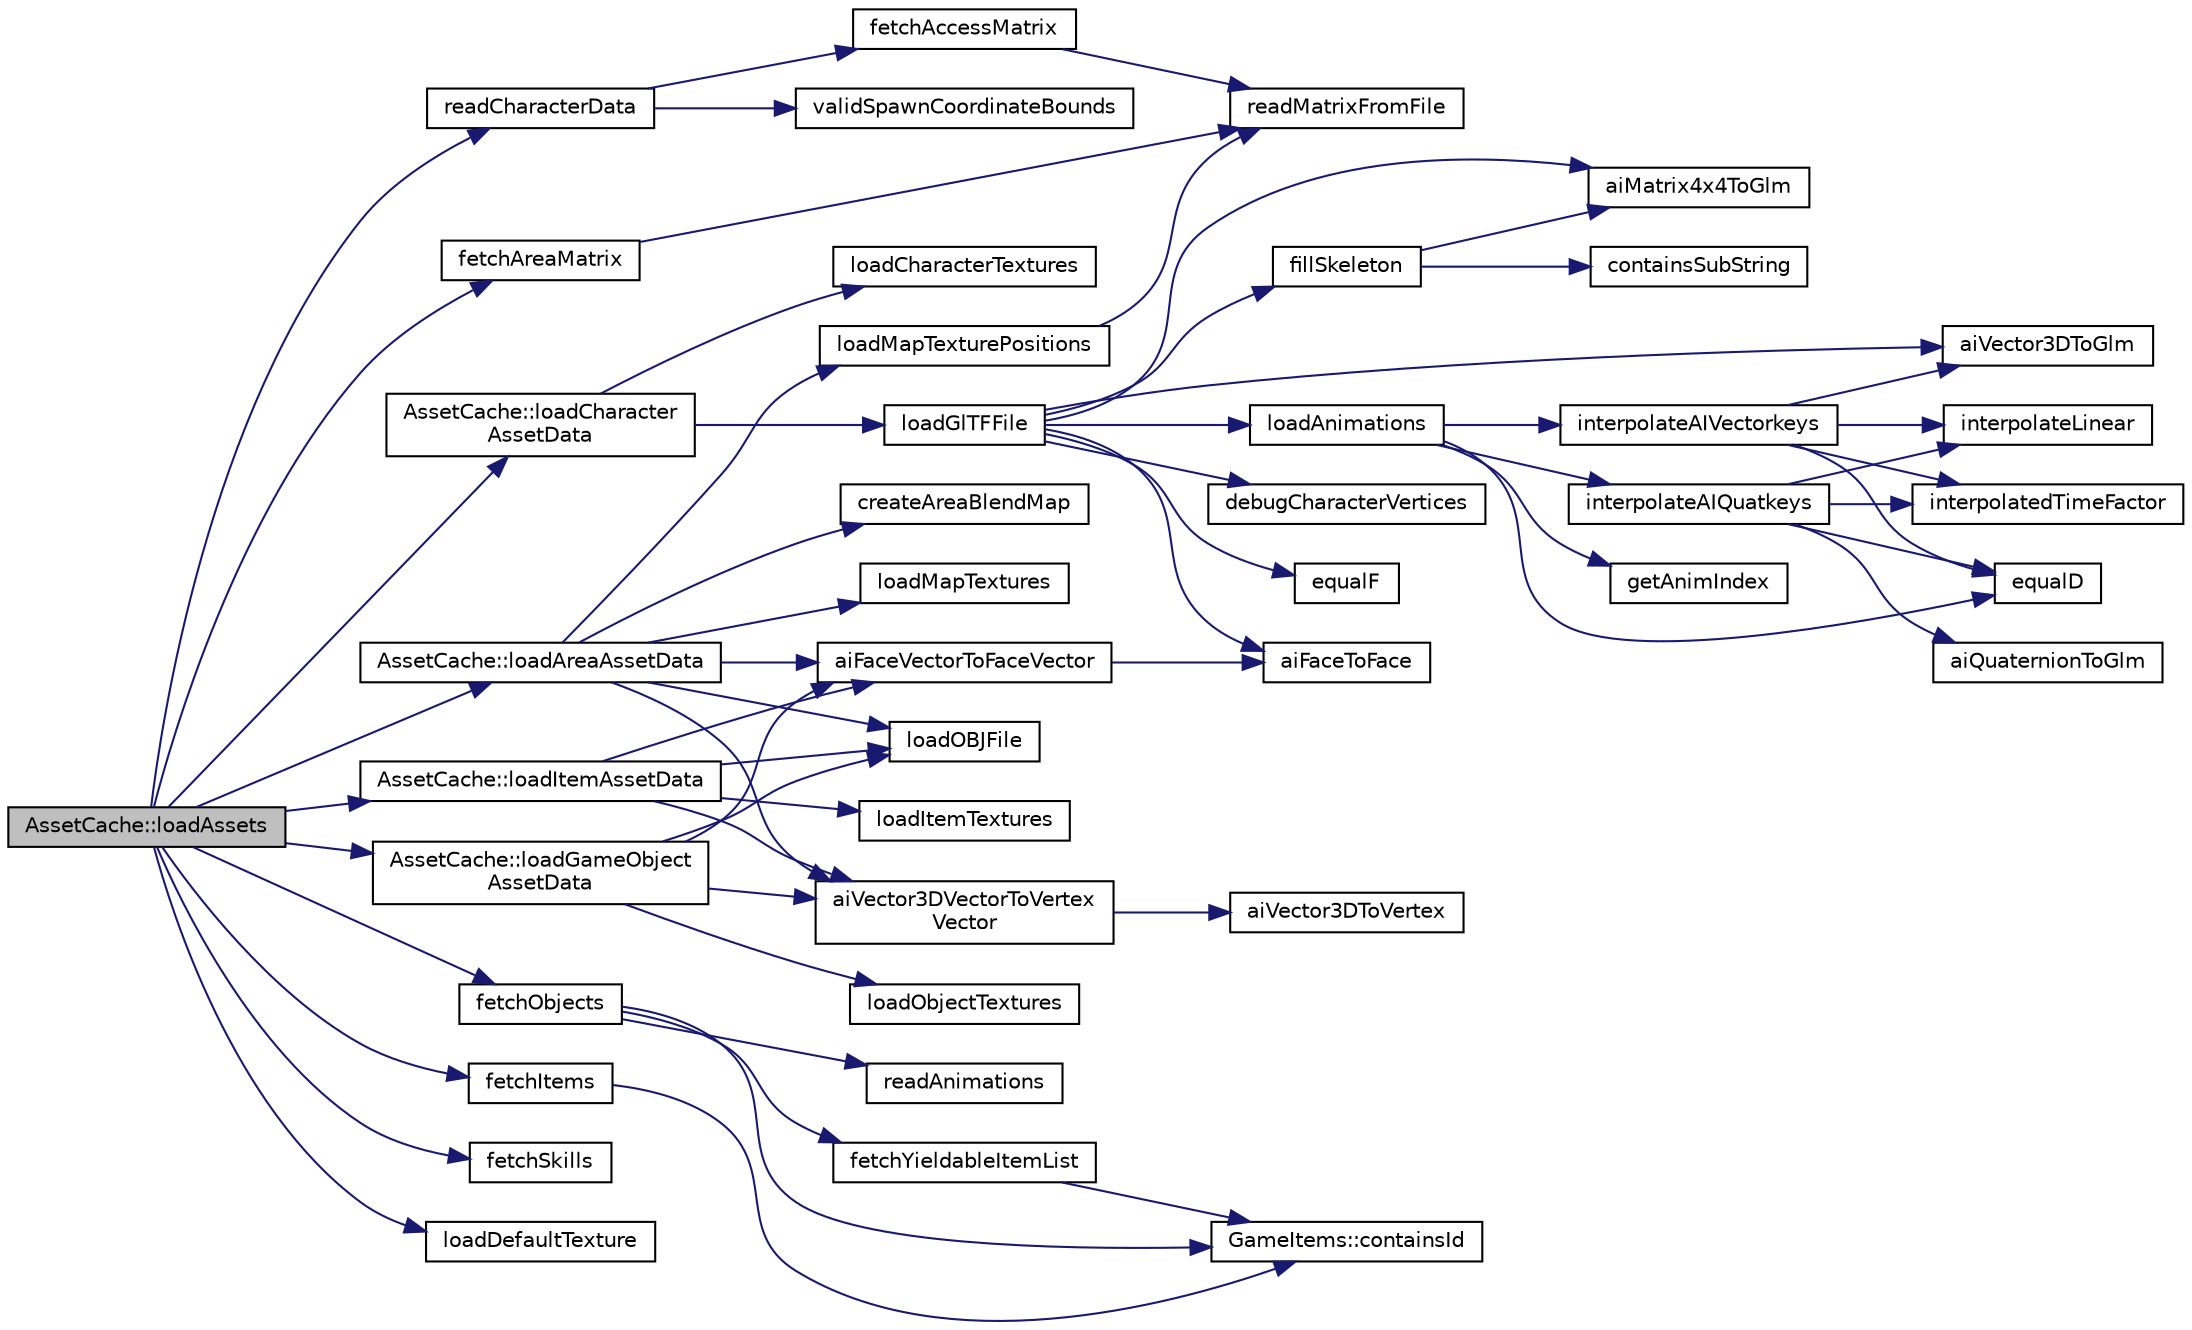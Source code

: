 digraph "AssetCache::loadAssets"
{
 // LATEX_PDF_SIZE
  edge [fontname="Helvetica",fontsize="10",labelfontname="Helvetica",labelfontsize="10"];
  node [fontname="Helvetica",fontsize="10",shape=record];
  rankdir="LR";
  Node1 [label="AssetCache::loadAssets",height=0.2,width=0.4,color="black", fillcolor="grey75", style="filled", fontcolor="black",tooltip="Loads all the assets into memory."];
  Node1 -> Node2 [color="midnightblue",fontsize="10",style="solid",fontname="Helvetica"];
  Node2 [label="fetchAreaMatrix",height=0.2,width=0.4,color="black", fillcolor="white", style="filled",URL="$MapReader_8cpp.html#a5f9a1f6a673ebfb7b7fd44bc2e6ef733",tooltip="Loads the area map from the given path."];
  Node2 -> Node3 [color="midnightblue",fontsize="10",style="solid",fontname="Helvetica"];
  Node3 [label="readMatrixFromFile",height=0.2,width=0.4,color="black", fillcolor="white", style="filled",URL="$rehtiLib_2assets_2reader_2src_2Utils_8cpp.html#aabe32cf7f7f2a7f7154cbceaeafb49a6",tooltip="Reads a matrix from a text file. Values should be separated by commas and rows by newlines."];
  Node1 -> Node4 [color="midnightblue",fontsize="10",style="solid",fontname="Helvetica"];
  Node4 [label="fetchItems",height=0.2,width=0.4,color="black", fillcolor="white", style="filled",URL="$ItemReader_8cpp.html#a286ea81c3d4e57928c83bbdbb69b21ad",tooltip="Reads items defined in the items.json file and returns them as a GameItems struct...."];
  Node4 -> Node5 [color="midnightblue",fontsize="10",style="solid",fontname="Helvetica"];
  Node5 [label="GameItems::containsId",height=0.2,width=0.4,color="black", fillcolor="white", style="filled",URL="$structGameItems.html#aa28c24034d12b17b9f85d9c46d9cb9a1",tooltip=" "];
  Node1 -> Node6 [color="midnightblue",fontsize="10",style="solid",fontname="Helvetica"];
  Node6 [label="fetchObjects",height=0.2,width=0.4,color="black", fillcolor="white", style="filled",URL="$ObjectReader_8cpp.html#ad6b3fd19ac4147a4760304254626b9fb",tooltip="Reads objects defined in the objects.json file and returns them as a GameObjects struct."];
  Node6 -> Node5 [color="midnightblue",fontsize="10",style="solid",fontname="Helvetica"];
  Node6 -> Node7 [color="midnightblue",fontsize="10",style="solid",fontname="Helvetica"];
  Node7 [label="fetchYieldableItemList",height=0.2,width=0.4,color="black", fillcolor="white", style="filled",URL="$ObjectReader_8cpp.html#a6bc2060dc73242d4623b68ae3dd96205",tooltip=" "];
  Node7 -> Node5 [color="midnightblue",fontsize="10",style="solid",fontname="Helvetica"];
  Node6 -> Node8 [color="midnightblue",fontsize="10",style="solid",fontname="Helvetica"];
  Node8 [label="readAnimations",height=0.2,width=0.4,color="black", fillcolor="white", style="filled",URL="$AnimationReader_8cpp.html#acf7a424ee8d40510f3a350fbfa9f282e",tooltip="Reads animations described in JSON file."];
  Node1 -> Node9 [color="midnightblue",fontsize="10",style="solid",fontname="Helvetica"];
  Node9 [label="fetchSkills",height=0.2,width=0.4,color="black", fillcolor="white", style="filled",URL="$SkillReader_8cpp.html#a91ba713ab4fead50c273429c4901350a",tooltip="Fetches the skills from the skills.json file and returns them as a map."];
  Node1 -> Node10 [color="midnightblue",fontsize="10",style="solid",fontname="Helvetica"];
  Node10 [label="AssetCache::loadAreaAssetData",height=0.2,width=0.4,color="black", fillcolor="white", style="filled",URL="$classAssetCache.html#a48a445aae3950de86b925f1c560236cc",tooltip="Loads the map area assets data."];
  Node10 -> Node11 [color="midnightblue",fontsize="10",style="solid",fontname="Helvetica"];
  Node11 [label="aiFaceVectorToFaceVector",height=0.2,width=0.4,color="black", fillcolor="white", style="filled",URL="$Assimp_8cpp.html#aaab18d6f2188530eb4622a96323262f0",tooltip="Convert vector of aiFace to vector of RehtiGraphics Faces."];
  Node11 -> Node12 [color="midnightblue",fontsize="10",style="solid",fontname="Helvetica"];
  Node12 [label="aiFaceToFace",height=0.2,width=0.4,color="black", fillcolor="white", style="filled",URL="$Assimp_8cpp.html#a7cbf60c3304e9dd0f4aa2171ec35c28f",tooltip="Convert aiFace to RehtiGraphics Face."];
  Node10 -> Node13 [color="midnightblue",fontsize="10",style="solid",fontname="Helvetica"];
  Node13 [label="aiVector3DVectorToVertex\lVector",height=0.2,width=0.4,color="black", fillcolor="white", style="filled",URL="$Assimp_8cpp.html#a9ddad02911e2eec37c2ade7bb7d97e3d",tooltip="Convert vector of aiVector3D to vector of Vertex."];
  Node13 -> Node14 [color="midnightblue",fontsize="10",style="solid",fontname="Helvetica"];
  Node14 [label="aiVector3DToVertex",height=0.2,width=0.4,color="black", fillcolor="white", style="filled",URL="$Assimp_8cpp.html#ad5612bf8567030f4f54822987bc925c4",tooltip="Convert aiVector3D to Vertex."];
  Node10 -> Node15 [color="midnightblue",fontsize="10",style="solid",fontname="Helvetica"];
  Node15 [label="createAreaBlendMap",height=0.2,width=0.4,color="black", fillcolor="white", style="filled",URL="$TextureReader_8cpp.html#a636fa7589e29d10011a40e3a81c7bca0",tooltip="Creates a blend map for one area. Blend map shows which texture is used on each tile."];
  Node10 -> Node16 [color="midnightblue",fontsize="10",style="solid",fontname="Helvetica"];
  Node16 [label="loadMapTexturePositions",height=0.2,width=0.4,color="black", fillcolor="white", style="filled",URL="$TextureReader_8cpp.html#a7f962298cc265201d8af32486a80494a",tooltip="Loads map texture positions. E.g. which tile contains which texture."];
  Node16 -> Node3 [color="midnightblue",fontsize="10",style="solid",fontname="Helvetica"];
  Node10 -> Node17 [color="midnightblue",fontsize="10",style="solid",fontname="Helvetica"];
  Node17 [label="loadMapTextures",height=0.2,width=0.4,color="black", fillcolor="white", style="filled",URL="$TextureReader_8cpp.html#a55f26d9ad46394d9d0dcaa236bf2c9d6",tooltip="Reads all different the map texture files."];
  Node10 -> Node18 [color="midnightblue",fontsize="10",style="solid",fontname="Helvetica"];
  Node18 [label="loadOBJFile",height=0.2,width=0.4,color="black", fillcolor="white", style="filled",URL="$Assimp_8cpp.html#ad1fec01f0d6059e5e66dcf2bd0840137",tooltip="Loads the object from the given path."];
  Node1 -> Node19 [color="midnightblue",fontsize="10",style="solid",fontname="Helvetica"];
  Node19 [label="AssetCache::loadCharacter\lAssetData",height=0.2,width=0.4,color="black", fillcolor="white", style="filled",URL="$classAssetCache.html#ad9b550b38f4ca4b4d1c5dadd54089ad9",tooltip="Loads the character assets data."];
  Node19 -> Node20 [color="midnightblue",fontsize="10",style="solid",fontname="Helvetica"];
  Node20 [label="loadCharacterTextures",height=0.2,width=0.4,color="black", fillcolor="white", style="filled",URL="$TextureReader_8cpp.html#ae3be27d093f96a2f64474704500ae822",tooltip="Reads all the character's textures into a map (key=filename, value=ImageData)"];
  Node19 -> Node21 [color="midnightblue",fontsize="10",style="solid",fontname="Helvetica"];
  Node21 [label="loadGlTFFile",height=0.2,width=0.4,color="black", fillcolor="white", style="filled",URL="$Assimp_8cpp.html#a815da1a9fca11840a96af6ddd1fafafc",tooltip="Loads the object from the given path."];
  Node21 -> Node12 [color="midnightblue",fontsize="10",style="solid",fontname="Helvetica"];
  Node21 -> Node22 [color="midnightblue",fontsize="10",style="solid",fontname="Helvetica"];
  Node22 [label="aiMatrix4x4ToGlm",height=0.2,width=0.4,color="black", fillcolor="white", style="filled",URL="$Assimp_8cpp.html#aec04d4c1442d730b5dd16bce0b52a876",tooltip="Convert aiMatrix4x4 to glm::mat4."];
  Node21 -> Node23 [color="midnightblue",fontsize="10",style="solid",fontname="Helvetica"];
  Node23 [label="aiVector3DToGlm",height=0.2,width=0.4,color="black", fillcolor="white", style="filled",URL="$Assimp_8cpp.html#af714162056ba854a84fa8ff6ee9ff516",tooltip="Convert aiVector3D to glm::vec3."];
  Node21 -> Node24 [color="midnightblue",fontsize="10",style="solid",fontname="Helvetica"];
  Node24 [label="debugCharacterVertices",height=0.2,width=0.4,color="black", fillcolor="white", style="filled",URL="$Assimp_8cpp.html#ac7d1323db3bfb183d6e70fab3f431ed6",tooltip="Prints out faulty vertices."];
  Node21 -> Node25 [color="midnightblue",fontsize="10",style="solid",fontname="Helvetica"];
  Node25 [label="equalF",height=0.2,width=0.4,color="black", fillcolor="white", style="filled",URL="$Assimp_8cpp.html#a34a35189f1598429dc9003c820683963",tooltip=" "];
  Node21 -> Node26 [color="midnightblue",fontsize="10",style="solid",fontname="Helvetica"];
  Node26 [label="fillSkeleton",height=0.2,width=0.4,color="black", fillcolor="white", style="filled",URL="$Assimp_8cpp.html#af47dad6267e81004b88347e762a705e6",tooltip="Fills the given vectors with hierarchy and bone data."];
  Node26 -> Node22 [color="midnightblue",fontsize="10",style="solid",fontname="Helvetica"];
  Node26 -> Node27 [color="midnightblue",fontsize="10",style="solid",fontname="Helvetica"];
  Node27 [label="containsSubString",height=0.2,width=0.4,color="black", fillcolor="white", style="filled",URL="$Assimp_8cpp.html#a2053055d0e1b287a09d0bd479030df01",tooltip=" "];
  Node21 -> Node28 [color="midnightblue",fontsize="10",style="solid",fontname="Helvetica"];
  Node28 [label="loadAnimations",height=0.2,width=0.4,color="black", fillcolor="white", style="filled",URL="$Assimp_8cpp.html#acb65074d785be3958ddb16a3865228d3",tooltip="Loads animations from the given scene."];
  Node28 -> Node29 [color="midnightblue",fontsize="10",style="solid",fontname="Helvetica"];
  Node29 [label="equalD",height=0.2,width=0.4,color="black", fillcolor="white", style="filled",URL="$Assimp_8cpp.html#a49f04ae968a1677ced2c91be115ea8dc",tooltip=" "];
  Node28 -> Node30 [color="midnightblue",fontsize="10",style="solid",fontname="Helvetica"];
  Node30 [label="getAnimIndex",height=0.2,width=0.4,color="black", fillcolor="white", style="filled",URL="$BasicTypes_8hpp.html#abeaa9e402d6a6f63c932da7fa203c38c",tooltip=" "];
  Node28 -> Node31 [color="midnightblue",fontsize="10",style="solid",fontname="Helvetica"];
  Node31 [label="interpolateAIQuatkeys",height=0.2,width=0.4,color="black", fillcolor="white", style="filled",URL="$Assimp_8cpp.html#ab9ddfd5d96ddb6ab2180134628abcf3b",tooltip=" "];
  Node31 -> Node32 [color="midnightblue",fontsize="10",style="solid",fontname="Helvetica"];
  Node32 [label="aiQuaternionToGlm",height=0.2,width=0.4,color="black", fillcolor="white", style="filled",URL="$Assimp_8cpp.html#a82d60c84bd6e80bf366a651cd18fb805",tooltip="Convert aiQuaternion to glm::quat."];
  Node31 -> Node29 [color="midnightblue",fontsize="10",style="solid",fontname="Helvetica"];
  Node31 -> Node33 [color="midnightblue",fontsize="10",style="solid",fontname="Helvetica"];
  Node33 [label="interpolatedTimeFactor",height=0.2,width=0.4,color="black", fillcolor="white", style="filled",URL="$Assimp_8cpp.html#a3cf31b63f2461c3970db4c1977c7d4bc",tooltip=" "];
  Node31 -> Node34 [color="midnightblue",fontsize="10",style="solid",fontname="Helvetica"];
  Node34 [label="interpolateLinear",height=0.2,width=0.4,color="black", fillcolor="white", style="filled",URL="$Assimp_8cpp.html#a83b6795b8d851b9bee5e289c2759b108",tooltip=" "];
  Node28 -> Node35 [color="midnightblue",fontsize="10",style="solid",fontname="Helvetica"];
  Node35 [label="interpolateAIVectorkeys",height=0.2,width=0.4,color="black", fillcolor="white", style="filled",URL="$Assimp_8cpp.html#ab1d32709e6bd0b18a804efcc942fea3c",tooltip=" "];
  Node35 -> Node23 [color="midnightblue",fontsize="10",style="solid",fontname="Helvetica"];
  Node35 -> Node29 [color="midnightblue",fontsize="10",style="solid",fontname="Helvetica"];
  Node35 -> Node33 [color="midnightblue",fontsize="10",style="solid",fontname="Helvetica"];
  Node35 -> Node34 [color="midnightblue",fontsize="10",style="solid",fontname="Helvetica"];
  Node1 -> Node36 [color="midnightblue",fontsize="10",style="solid",fontname="Helvetica"];
  Node36 [label="loadDefaultTexture",height=0.2,width=0.4,color="black", fillcolor="white", style="filled",URL="$TextureReader_8cpp.html#a22d2c1121be24c9a32b40cd08e13a1b2",tooltip="Loads default texture into memory."];
  Node1 -> Node37 [color="midnightblue",fontsize="10",style="solid",fontname="Helvetica"];
  Node37 [label="AssetCache::loadGameObject\lAssetData",height=0.2,width=0.4,color="black", fillcolor="white", style="filled",URL="$classAssetCache.html#acd699db149530b94fd54b52cc9047967",tooltip="Loads the game object assets data."];
  Node37 -> Node11 [color="midnightblue",fontsize="10",style="solid",fontname="Helvetica"];
  Node37 -> Node13 [color="midnightblue",fontsize="10",style="solid",fontname="Helvetica"];
  Node37 -> Node38 [color="midnightblue",fontsize="10",style="solid",fontname="Helvetica"];
  Node38 [label="loadObjectTextures",height=0.2,width=0.4,color="black", fillcolor="white", style="filled",URL="$TextureReader_8cpp.html#adb1dab8a49890c1b2f5a9284ce96cf1e",tooltip="Reads all the object's textures + character textures into a map (key=filename, value=ImageData)"];
  Node37 -> Node18 [color="midnightblue",fontsize="10",style="solid",fontname="Helvetica"];
  Node1 -> Node39 [color="midnightblue",fontsize="10",style="solid",fontname="Helvetica"];
  Node39 [label="AssetCache::loadItemAssetData",height=0.2,width=0.4,color="black", fillcolor="white", style="filled",URL="$classAssetCache.html#abda1d5aaa6bafdccb3fc7619c8096d88",tooltip="Loads the item assets data."];
  Node39 -> Node11 [color="midnightblue",fontsize="10",style="solid",fontname="Helvetica"];
  Node39 -> Node13 [color="midnightblue",fontsize="10",style="solid",fontname="Helvetica"];
  Node39 -> Node40 [color="midnightblue",fontsize="10",style="solid",fontname="Helvetica"];
  Node40 [label="loadItemTextures",height=0.2,width=0.4,color="black", fillcolor="white", style="filled",URL="$TextureReader_8cpp.html#aab95b589b7d0b99042485c8496696635",tooltip="Reads all the item object textures and item icons into a map (key=filename, value=ImageData)"];
  Node39 -> Node18 [color="midnightblue",fontsize="10",style="solid",fontname="Helvetica"];
  Node1 -> Node41 [color="midnightblue",fontsize="10",style="solid",fontname="Helvetica"];
  Node41 [label="readCharacterData",height=0.2,width=0.4,color="black", fillcolor="white", style="filled",URL="$CharacterReader_8cpp.html#a30723b62eb00af0495c7e19e633d9b5a",tooltip="Reads the character data from JSON file."];
  Node41 -> Node42 [color="midnightblue",fontsize="10",style="solid",fontname="Helvetica"];
  Node42 [label="fetchAccessMatrix",height=0.2,width=0.4,color="black", fillcolor="white", style="filled",URL="$MapReader_8cpp.html#a54309908b24ddb8124bb51147ed4ce35",tooltip="Loads the access map from the given path."];
  Node42 -> Node3 [color="midnightblue",fontsize="10",style="solid",fontname="Helvetica"];
  Node41 -> Node43 [color="midnightblue",fontsize="10",style="solid",fontname="Helvetica"];
  Node43 [label="validSpawnCoordinateBounds",height=0.2,width=0.4,color="black", fillcolor="white", style="filled",URL="$CharacterReader_8cpp.html#a56581b803e4cb4205c729df269203a3f",tooltip="Check if SpawnCoordinateBounds is valid. Throws error if not."];
}

